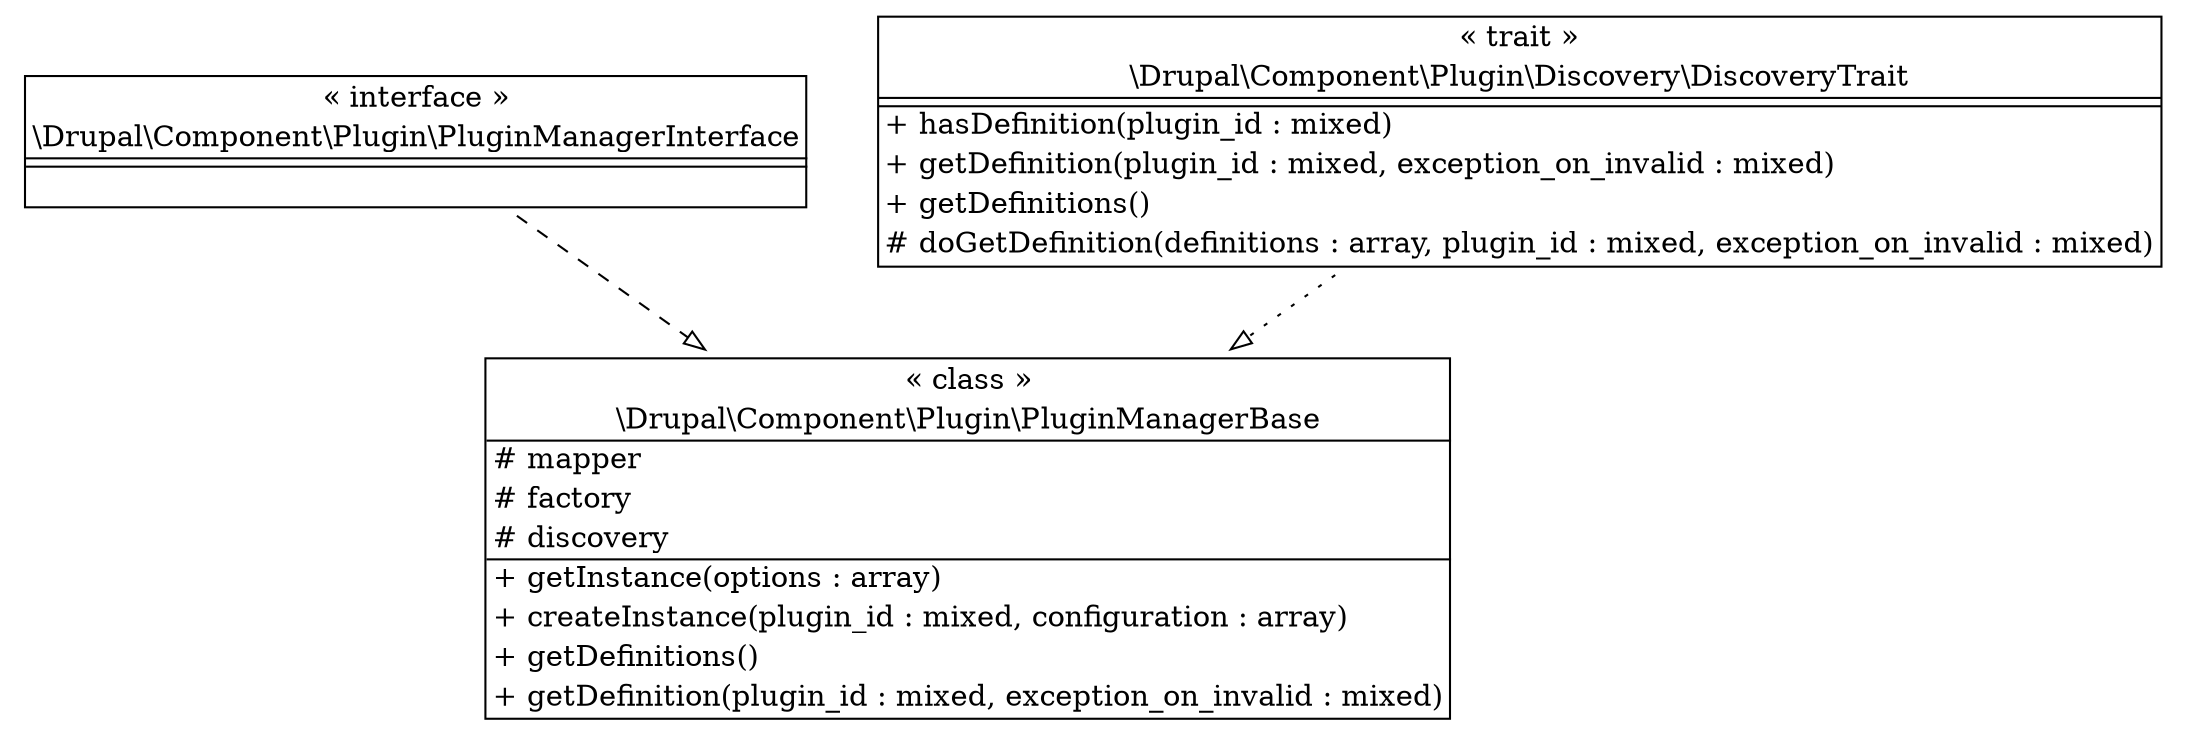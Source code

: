 digraph "Class Diagram" {
  node [shape=plaintext]
  "\\Drupal\\Component\\Plugin\\PluginManagerBase" [
    label=<
<table border="1" cellpadding="2" cellspacing="0" cellborder="0">
<tr><td align="center">&laquo; class &raquo;</td></tr>
<tr><td align="center" title="class PluginManagerBase">\\Drupal\\Component\\Plugin\\PluginManagerBase</td></tr><hr />
<tr><td align="left" title="protected mapper"># mapper</td></tr>
<tr><td align="left" title="protected factory"># factory</td></tr>
<tr><td align="left" title="protected discovery"># discovery</td></tr>
<hr />
<tr><td align="left" title="public getInstance">+ getInstance(options : array)</td></tr>
<tr><td align="left" title="public createInstance">+ createInstance(plugin_id : mixed, configuration : array)</td></tr>
<tr><td align="left" title="public getDefinitions">+ getDefinitions()</td></tr>
<tr><td align="left" title="public getDefinition">+ getDefinition(plugin_id : mixed, exception_on_invalid : mixed)</td></tr>
</table>
  >
  ];
  "\\Drupal\\Component\\Plugin\\PluginManagerInterface" [
    label=<
<table border="1" cellpadding="2" cellspacing="0" cellborder="0">
<tr><td align="center">&laquo; interface &raquo;</td></tr>
<tr><td align="center" title="interface PluginManagerInterface">\\Drupal\\Component\\Plugin\\PluginManagerInterface</td></tr><hr />
<tr><td></td></tr>
<hr />
<tr><td>&nbsp;</td></tr>
</table>
  >
  ];
  "\\Drupal\\Component\\Plugin\\Discovery\\DiscoveryTrait" [
    label=<
<table border="1" cellpadding="2" cellspacing="0" cellborder="0">
<tr><td align="center">&laquo; trait &raquo;</td></tr>
<tr><td align="center" title="trait DiscoveryTrait">\\Drupal\\Component\\Plugin\\Discovery\\DiscoveryTrait</td></tr><hr />
<tr><td></td></tr>
<hr />
<tr><td align="left" title="public hasDefinition">+ hasDefinition(plugin_id : mixed)</td></tr>
<tr><td align="left" title="public getDefinition">+ getDefinition(plugin_id : mixed, exception_on_invalid : mixed)</td></tr>
<tr><td align="left" title="public getDefinitions">+ getDefinitions()</td></tr>
<tr><td align="left" title="protected doGetDefinition"># doGetDefinition(definitions : array, plugin_id : mixed, exception_on_invalid : mixed)</td></tr>
</table>
  >
  ];
"\\Drupal\\Component\\Plugin\\PluginManagerInterface" -> "\\Drupal\\Component\\Plugin\\PluginManagerBase" [arrowhead="empty" style="dashed"];

"\\Drupal\\Component\\Plugin\\Discovery\\DiscoveryTrait" -> "\\Drupal\\Component\\Plugin\\PluginManagerBase" [arrowhead="empty" style="dotted"];

}